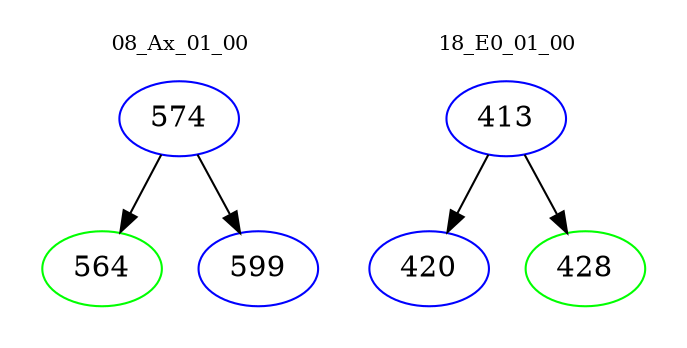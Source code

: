 digraph{
subgraph cluster_0 {
color = white
label = "08_Ax_01_00";
fontsize=10;
T0_574 [label="574", color="blue"]
T0_574 -> T0_564 [color="black"]
T0_564 [label="564", color="green"]
T0_574 -> T0_599 [color="black"]
T0_599 [label="599", color="blue"]
}
subgraph cluster_1 {
color = white
label = "18_E0_01_00";
fontsize=10;
T1_413 [label="413", color="blue"]
T1_413 -> T1_420 [color="black"]
T1_420 [label="420", color="blue"]
T1_413 -> T1_428 [color="black"]
T1_428 [label="428", color="green"]
}
}
